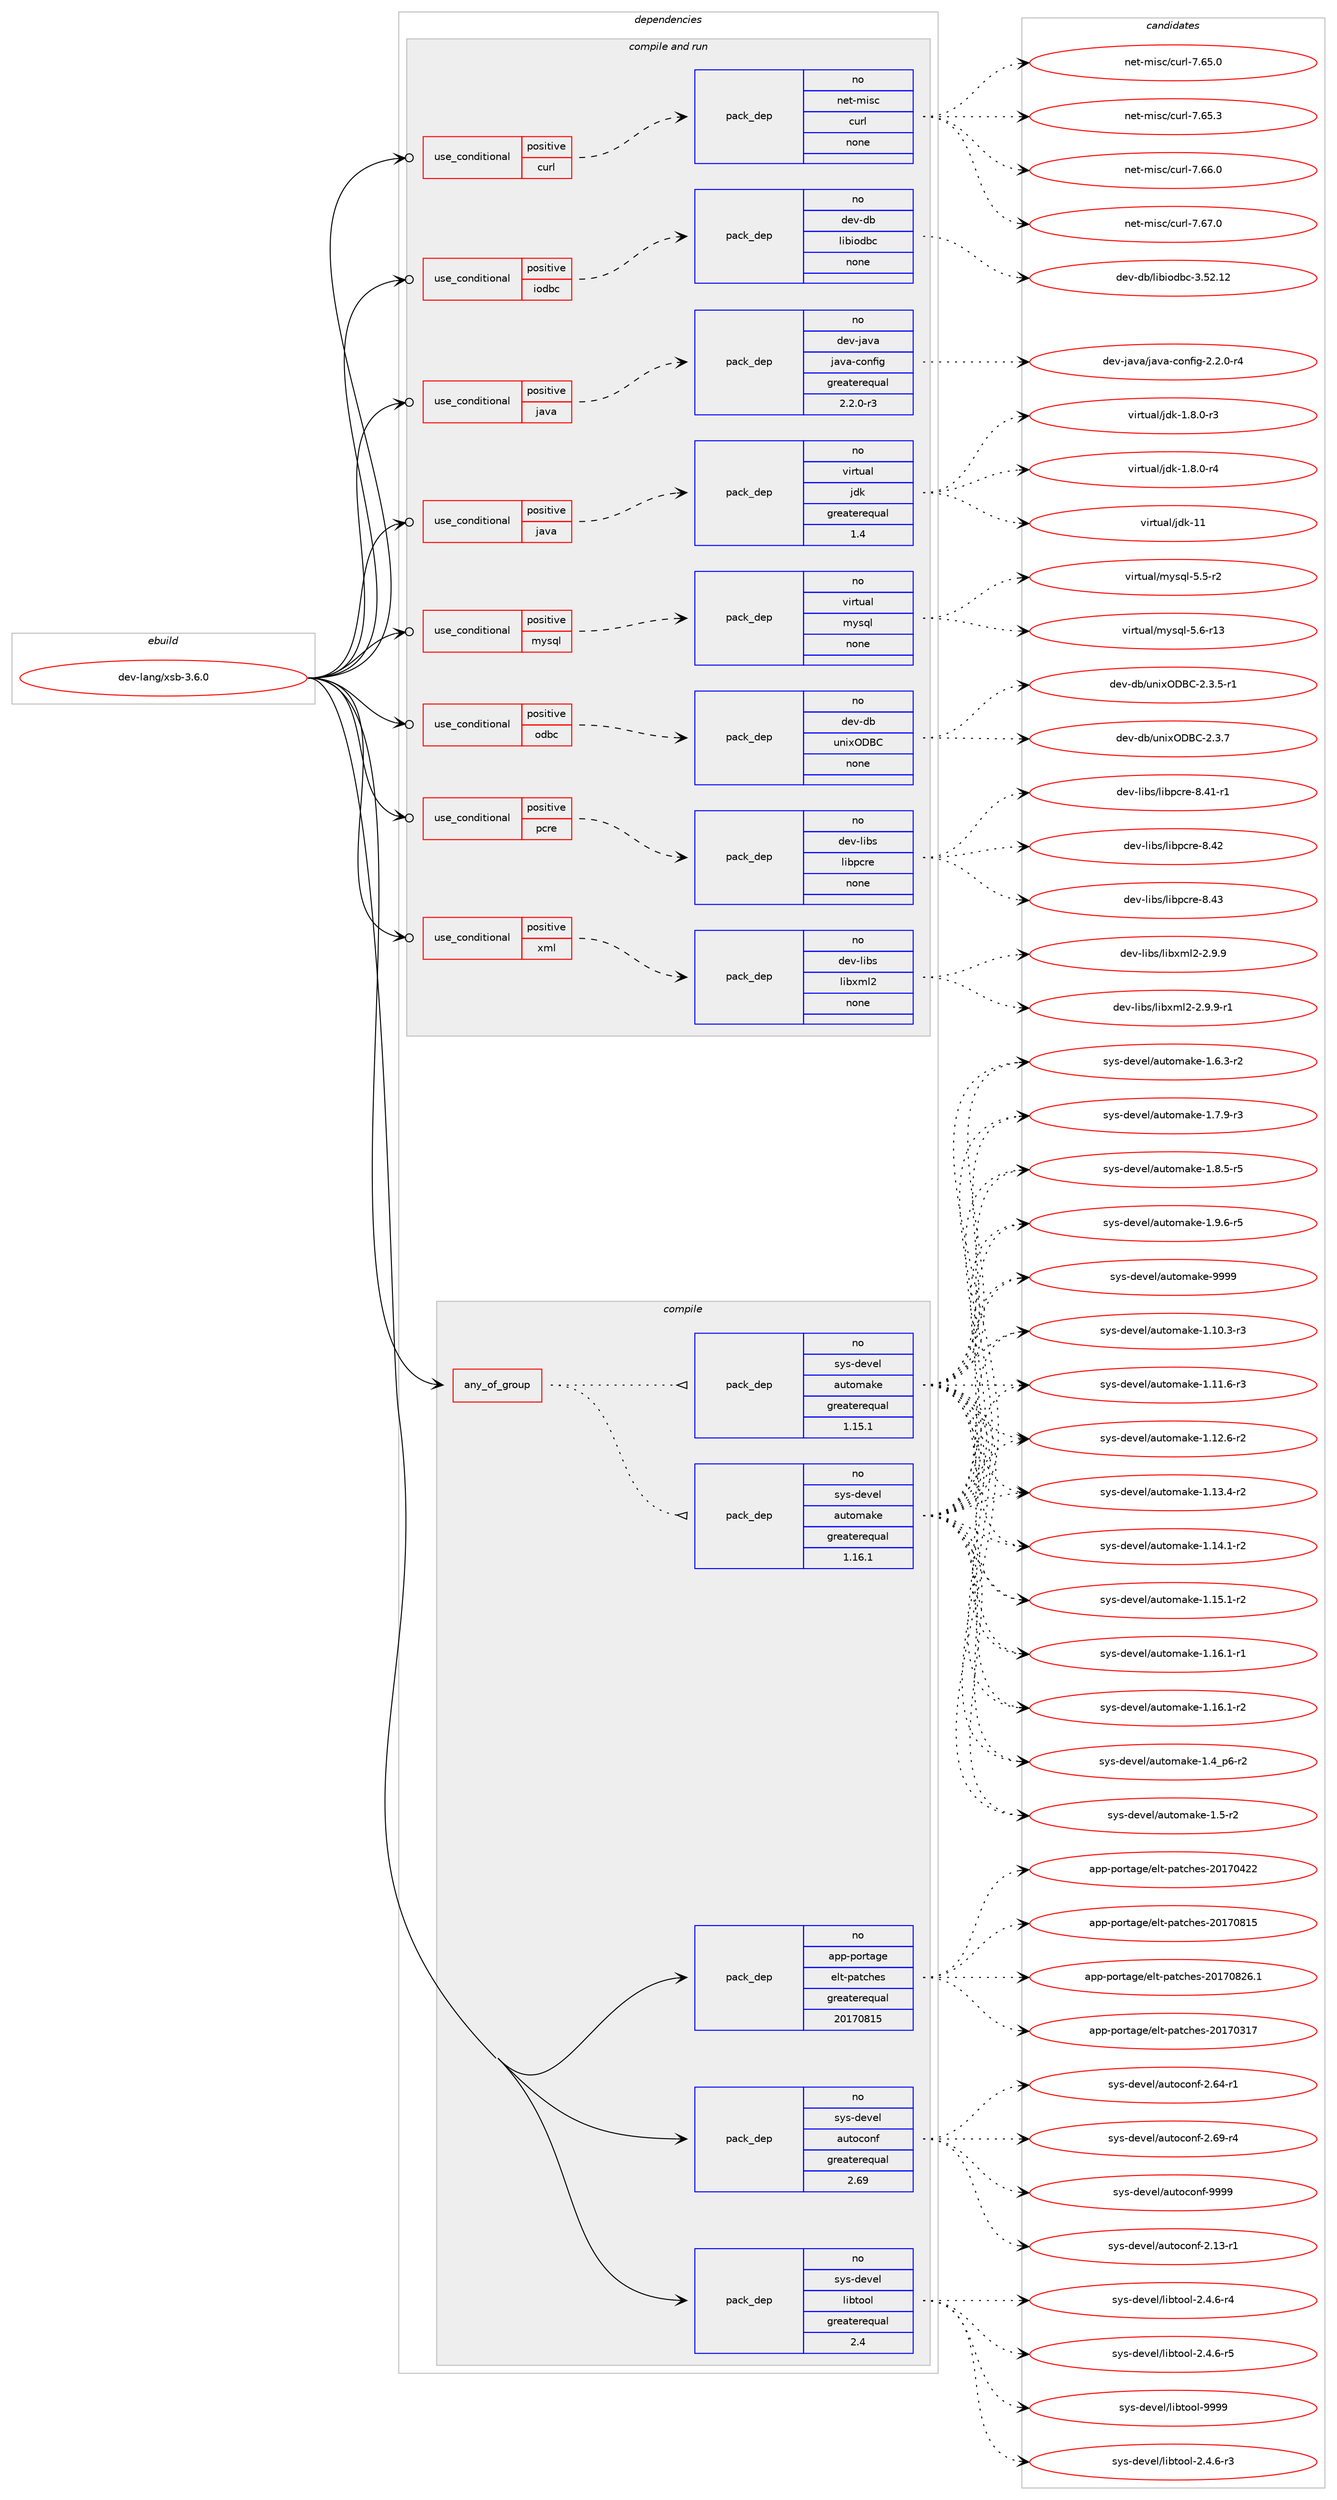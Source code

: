 digraph prolog {

# *************
# Graph options
# *************

newrank=true;
concentrate=true;
compound=true;
graph [rankdir=LR,fontname=Helvetica,fontsize=10,ranksep=1.5];#, ranksep=2.5, nodesep=0.2];
edge  [arrowhead=vee];
node  [fontname=Helvetica,fontsize=10];

# **********
# The ebuild
# **********

subgraph cluster_leftcol {
color=gray;
rank=same;
label=<<i>ebuild</i>>;
id [label="dev-lang/xsb-3.6.0", color=red, width=4, href="../dev-lang/xsb-3.6.0.svg"];
}

# ****************
# The dependencies
# ****************

subgraph cluster_midcol {
color=gray;
label=<<i>dependencies</i>>;
subgraph cluster_compile {
fillcolor="#eeeeee";
style=filled;
label=<<i>compile</i>>;
subgraph any10992 {
dependency562161 [label=<<TABLE BORDER="0" CELLBORDER="1" CELLSPACING="0" CELLPADDING="4"><TR><TD CELLPADDING="10">any_of_group</TD></TR></TABLE>>, shape=none, color=red];subgraph pack419882 {
dependency562162 [label=<<TABLE BORDER="0" CELLBORDER="1" CELLSPACING="0" CELLPADDING="4" WIDTH="220"><TR><TD ROWSPAN="6" CELLPADDING="30">pack_dep</TD></TR><TR><TD WIDTH="110">no</TD></TR><TR><TD>sys-devel</TD></TR><TR><TD>automake</TD></TR><TR><TD>greaterequal</TD></TR><TR><TD>1.16.1</TD></TR></TABLE>>, shape=none, color=blue];
}
dependency562161:e -> dependency562162:w [weight=20,style="dotted",arrowhead="oinv"];
subgraph pack419883 {
dependency562163 [label=<<TABLE BORDER="0" CELLBORDER="1" CELLSPACING="0" CELLPADDING="4" WIDTH="220"><TR><TD ROWSPAN="6" CELLPADDING="30">pack_dep</TD></TR><TR><TD WIDTH="110">no</TD></TR><TR><TD>sys-devel</TD></TR><TR><TD>automake</TD></TR><TR><TD>greaterequal</TD></TR><TR><TD>1.15.1</TD></TR></TABLE>>, shape=none, color=blue];
}
dependency562161:e -> dependency562163:w [weight=20,style="dotted",arrowhead="oinv"];
}
id:e -> dependency562161:w [weight=20,style="solid",arrowhead="vee"];
subgraph pack419884 {
dependency562164 [label=<<TABLE BORDER="0" CELLBORDER="1" CELLSPACING="0" CELLPADDING="4" WIDTH="220"><TR><TD ROWSPAN="6" CELLPADDING="30">pack_dep</TD></TR><TR><TD WIDTH="110">no</TD></TR><TR><TD>app-portage</TD></TR><TR><TD>elt-patches</TD></TR><TR><TD>greaterequal</TD></TR><TR><TD>20170815</TD></TR></TABLE>>, shape=none, color=blue];
}
id:e -> dependency562164:w [weight=20,style="solid",arrowhead="vee"];
subgraph pack419885 {
dependency562165 [label=<<TABLE BORDER="0" CELLBORDER="1" CELLSPACING="0" CELLPADDING="4" WIDTH="220"><TR><TD ROWSPAN="6" CELLPADDING="30">pack_dep</TD></TR><TR><TD WIDTH="110">no</TD></TR><TR><TD>sys-devel</TD></TR><TR><TD>autoconf</TD></TR><TR><TD>greaterequal</TD></TR><TR><TD>2.69</TD></TR></TABLE>>, shape=none, color=blue];
}
id:e -> dependency562165:w [weight=20,style="solid",arrowhead="vee"];
subgraph pack419886 {
dependency562166 [label=<<TABLE BORDER="0" CELLBORDER="1" CELLSPACING="0" CELLPADDING="4" WIDTH="220"><TR><TD ROWSPAN="6" CELLPADDING="30">pack_dep</TD></TR><TR><TD WIDTH="110">no</TD></TR><TR><TD>sys-devel</TD></TR><TR><TD>libtool</TD></TR><TR><TD>greaterequal</TD></TR><TR><TD>2.4</TD></TR></TABLE>>, shape=none, color=blue];
}
id:e -> dependency562166:w [weight=20,style="solid",arrowhead="vee"];
}
subgraph cluster_compileandrun {
fillcolor="#eeeeee";
style=filled;
label=<<i>compile and run</i>>;
subgraph cond130930 {
dependency562167 [label=<<TABLE BORDER="0" CELLBORDER="1" CELLSPACING="0" CELLPADDING="4"><TR><TD ROWSPAN="3" CELLPADDING="10">use_conditional</TD></TR><TR><TD>positive</TD></TR><TR><TD>curl</TD></TR></TABLE>>, shape=none, color=red];
subgraph pack419887 {
dependency562168 [label=<<TABLE BORDER="0" CELLBORDER="1" CELLSPACING="0" CELLPADDING="4" WIDTH="220"><TR><TD ROWSPAN="6" CELLPADDING="30">pack_dep</TD></TR><TR><TD WIDTH="110">no</TD></TR><TR><TD>net-misc</TD></TR><TR><TD>curl</TD></TR><TR><TD>none</TD></TR><TR><TD></TD></TR></TABLE>>, shape=none, color=blue];
}
dependency562167:e -> dependency562168:w [weight=20,style="dashed",arrowhead="vee"];
}
id:e -> dependency562167:w [weight=20,style="solid",arrowhead="odotvee"];
subgraph cond130931 {
dependency562169 [label=<<TABLE BORDER="0" CELLBORDER="1" CELLSPACING="0" CELLPADDING="4"><TR><TD ROWSPAN="3" CELLPADDING="10">use_conditional</TD></TR><TR><TD>positive</TD></TR><TR><TD>iodbc</TD></TR></TABLE>>, shape=none, color=red];
subgraph pack419888 {
dependency562170 [label=<<TABLE BORDER="0" CELLBORDER="1" CELLSPACING="0" CELLPADDING="4" WIDTH="220"><TR><TD ROWSPAN="6" CELLPADDING="30">pack_dep</TD></TR><TR><TD WIDTH="110">no</TD></TR><TR><TD>dev-db</TD></TR><TR><TD>libiodbc</TD></TR><TR><TD>none</TD></TR><TR><TD></TD></TR></TABLE>>, shape=none, color=blue];
}
dependency562169:e -> dependency562170:w [weight=20,style="dashed",arrowhead="vee"];
}
id:e -> dependency562169:w [weight=20,style="solid",arrowhead="odotvee"];
subgraph cond130932 {
dependency562171 [label=<<TABLE BORDER="0" CELLBORDER="1" CELLSPACING="0" CELLPADDING="4"><TR><TD ROWSPAN="3" CELLPADDING="10">use_conditional</TD></TR><TR><TD>positive</TD></TR><TR><TD>java</TD></TR></TABLE>>, shape=none, color=red];
subgraph pack419889 {
dependency562172 [label=<<TABLE BORDER="0" CELLBORDER="1" CELLSPACING="0" CELLPADDING="4" WIDTH="220"><TR><TD ROWSPAN="6" CELLPADDING="30">pack_dep</TD></TR><TR><TD WIDTH="110">no</TD></TR><TR><TD>dev-java</TD></TR><TR><TD>java-config</TD></TR><TR><TD>greaterequal</TD></TR><TR><TD>2.2.0-r3</TD></TR></TABLE>>, shape=none, color=blue];
}
dependency562171:e -> dependency562172:w [weight=20,style="dashed",arrowhead="vee"];
}
id:e -> dependency562171:w [weight=20,style="solid",arrowhead="odotvee"];
subgraph cond130933 {
dependency562173 [label=<<TABLE BORDER="0" CELLBORDER="1" CELLSPACING="0" CELLPADDING="4"><TR><TD ROWSPAN="3" CELLPADDING="10">use_conditional</TD></TR><TR><TD>positive</TD></TR><TR><TD>java</TD></TR></TABLE>>, shape=none, color=red];
subgraph pack419890 {
dependency562174 [label=<<TABLE BORDER="0" CELLBORDER="1" CELLSPACING="0" CELLPADDING="4" WIDTH="220"><TR><TD ROWSPAN="6" CELLPADDING="30">pack_dep</TD></TR><TR><TD WIDTH="110">no</TD></TR><TR><TD>virtual</TD></TR><TR><TD>jdk</TD></TR><TR><TD>greaterequal</TD></TR><TR><TD>1.4</TD></TR></TABLE>>, shape=none, color=blue];
}
dependency562173:e -> dependency562174:w [weight=20,style="dashed",arrowhead="vee"];
}
id:e -> dependency562173:w [weight=20,style="solid",arrowhead="odotvee"];
subgraph cond130934 {
dependency562175 [label=<<TABLE BORDER="0" CELLBORDER="1" CELLSPACING="0" CELLPADDING="4"><TR><TD ROWSPAN="3" CELLPADDING="10">use_conditional</TD></TR><TR><TD>positive</TD></TR><TR><TD>mysql</TD></TR></TABLE>>, shape=none, color=red];
subgraph pack419891 {
dependency562176 [label=<<TABLE BORDER="0" CELLBORDER="1" CELLSPACING="0" CELLPADDING="4" WIDTH="220"><TR><TD ROWSPAN="6" CELLPADDING="30">pack_dep</TD></TR><TR><TD WIDTH="110">no</TD></TR><TR><TD>virtual</TD></TR><TR><TD>mysql</TD></TR><TR><TD>none</TD></TR><TR><TD></TD></TR></TABLE>>, shape=none, color=blue];
}
dependency562175:e -> dependency562176:w [weight=20,style="dashed",arrowhead="vee"];
}
id:e -> dependency562175:w [weight=20,style="solid",arrowhead="odotvee"];
subgraph cond130935 {
dependency562177 [label=<<TABLE BORDER="0" CELLBORDER="1" CELLSPACING="0" CELLPADDING="4"><TR><TD ROWSPAN="3" CELLPADDING="10">use_conditional</TD></TR><TR><TD>positive</TD></TR><TR><TD>odbc</TD></TR></TABLE>>, shape=none, color=red];
subgraph pack419892 {
dependency562178 [label=<<TABLE BORDER="0" CELLBORDER="1" CELLSPACING="0" CELLPADDING="4" WIDTH="220"><TR><TD ROWSPAN="6" CELLPADDING="30">pack_dep</TD></TR><TR><TD WIDTH="110">no</TD></TR><TR><TD>dev-db</TD></TR><TR><TD>unixODBC</TD></TR><TR><TD>none</TD></TR><TR><TD></TD></TR></TABLE>>, shape=none, color=blue];
}
dependency562177:e -> dependency562178:w [weight=20,style="dashed",arrowhead="vee"];
}
id:e -> dependency562177:w [weight=20,style="solid",arrowhead="odotvee"];
subgraph cond130936 {
dependency562179 [label=<<TABLE BORDER="0" CELLBORDER="1" CELLSPACING="0" CELLPADDING="4"><TR><TD ROWSPAN="3" CELLPADDING="10">use_conditional</TD></TR><TR><TD>positive</TD></TR><TR><TD>pcre</TD></TR></TABLE>>, shape=none, color=red];
subgraph pack419893 {
dependency562180 [label=<<TABLE BORDER="0" CELLBORDER="1" CELLSPACING="0" CELLPADDING="4" WIDTH="220"><TR><TD ROWSPAN="6" CELLPADDING="30">pack_dep</TD></TR><TR><TD WIDTH="110">no</TD></TR><TR><TD>dev-libs</TD></TR><TR><TD>libpcre</TD></TR><TR><TD>none</TD></TR><TR><TD></TD></TR></TABLE>>, shape=none, color=blue];
}
dependency562179:e -> dependency562180:w [weight=20,style="dashed",arrowhead="vee"];
}
id:e -> dependency562179:w [weight=20,style="solid",arrowhead="odotvee"];
subgraph cond130937 {
dependency562181 [label=<<TABLE BORDER="0" CELLBORDER="1" CELLSPACING="0" CELLPADDING="4"><TR><TD ROWSPAN="3" CELLPADDING="10">use_conditional</TD></TR><TR><TD>positive</TD></TR><TR><TD>xml</TD></TR></TABLE>>, shape=none, color=red];
subgraph pack419894 {
dependency562182 [label=<<TABLE BORDER="0" CELLBORDER="1" CELLSPACING="0" CELLPADDING="4" WIDTH="220"><TR><TD ROWSPAN="6" CELLPADDING="30">pack_dep</TD></TR><TR><TD WIDTH="110">no</TD></TR><TR><TD>dev-libs</TD></TR><TR><TD>libxml2</TD></TR><TR><TD>none</TD></TR><TR><TD></TD></TR></TABLE>>, shape=none, color=blue];
}
dependency562181:e -> dependency562182:w [weight=20,style="dashed",arrowhead="vee"];
}
id:e -> dependency562181:w [weight=20,style="solid",arrowhead="odotvee"];
}
subgraph cluster_run {
fillcolor="#eeeeee";
style=filled;
label=<<i>run</i>>;
}
}

# **************
# The candidates
# **************

subgraph cluster_choices {
rank=same;
color=gray;
label=<<i>candidates</i>>;

subgraph choice419882 {
color=black;
nodesep=1;
choice11512111545100101118101108479711711611110997107101454946494846514511451 [label="sys-devel/automake-1.10.3-r3", color=red, width=4,href="../sys-devel/automake-1.10.3-r3.svg"];
choice11512111545100101118101108479711711611110997107101454946494946544511451 [label="sys-devel/automake-1.11.6-r3", color=red, width=4,href="../sys-devel/automake-1.11.6-r3.svg"];
choice11512111545100101118101108479711711611110997107101454946495046544511450 [label="sys-devel/automake-1.12.6-r2", color=red, width=4,href="../sys-devel/automake-1.12.6-r2.svg"];
choice11512111545100101118101108479711711611110997107101454946495146524511450 [label="sys-devel/automake-1.13.4-r2", color=red, width=4,href="../sys-devel/automake-1.13.4-r2.svg"];
choice11512111545100101118101108479711711611110997107101454946495246494511450 [label="sys-devel/automake-1.14.1-r2", color=red, width=4,href="../sys-devel/automake-1.14.1-r2.svg"];
choice11512111545100101118101108479711711611110997107101454946495346494511450 [label="sys-devel/automake-1.15.1-r2", color=red, width=4,href="../sys-devel/automake-1.15.1-r2.svg"];
choice11512111545100101118101108479711711611110997107101454946495446494511449 [label="sys-devel/automake-1.16.1-r1", color=red, width=4,href="../sys-devel/automake-1.16.1-r1.svg"];
choice11512111545100101118101108479711711611110997107101454946495446494511450 [label="sys-devel/automake-1.16.1-r2", color=red, width=4,href="../sys-devel/automake-1.16.1-r2.svg"];
choice115121115451001011181011084797117116111109971071014549465295112544511450 [label="sys-devel/automake-1.4_p6-r2", color=red, width=4,href="../sys-devel/automake-1.4_p6-r2.svg"];
choice11512111545100101118101108479711711611110997107101454946534511450 [label="sys-devel/automake-1.5-r2", color=red, width=4,href="../sys-devel/automake-1.5-r2.svg"];
choice115121115451001011181011084797117116111109971071014549465446514511450 [label="sys-devel/automake-1.6.3-r2", color=red, width=4,href="../sys-devel/automake-1.6.3-r2.svg"];
choice115121115451001011181011084797117116111109971071014549465546574511451 [label="sys-devel/automake-1.7.9-r3", color=red, width=4,href="../sys-devel/automake-1.7.9-r3.svg"];
choice115121115451001011181011084797117116111109971071014549465646534511453 [label="sys-devel/automake-1.8.5-r5", color=red, width=4,href="../sys-devel/automake-1.8.5-r5.svg"];
choice115121115451001011181011084797117116111109971071014549465746544511453 [label="sys-devel/automake-1.9.6-r5", color=red, width=4,href="../sys-devel/automake-1.9.6-r5.svg"];
choice115121115451001011181011084797117116111109971071014557575757 [label="sys-devel/automake-9999", color=red, width=4,href="../sys-devel/automake-9999.svg"];
dependency562162:e -> choice11512111545100101118101108479711711611110997107101454946494846514511451:w [style=dotted,weight="100"];
dependency562162:e -> choice11512111545100101118101108479711711611110997107101454946494946544511451:w [style=dotted,weight="100"];
dependency562162:e -> choice11512111545100101118101108479711711611110997107101454946495046544511450:w [style=dotted,weight="100"];
dependency562162:e -> choice11512111545100101118101108479711711611110997107101454946495146524511450:w [style=dotted,weight="100"];
dependency562162:e -> choice11512111545100101118101108479711711611110997107101454946495246494511450:w [style=dotted,weight="100"];
dependency562162:e -> choice11512111545100101118101108479711711611110997107101454946495346494511450:w [style=dotted,weight="100"];
dependency562162:e -> choice11512111545100101118101108479711711611110997107101454946495446494511449:w [style=dotted,weight="100"];
dependency562162:e -> choice11512111545100101118101108479711711611110997107101454946495446494511450:w [style=dotted,weight="100"];
dependency562162:e -> choice115121115451001011181011084797117116111109971071014549465295112544511450:w [style=dotted,weight="100"];
dependency562162:e -> choice11512111545100101118101108479711711611110997107101454946534511450:w [style=dotted,weight="100"];
dependency562162:e -> choice115121115451001011181011084797117116111109971071014549465446514511450:w [style=dotted,weight="100"];
dependency562162:e -> choice115121115451001011181011084797117116111109971071014549465546574511451:w [style=dotted,weight="100"];
dependency562162:e -> choice115121115451001011181011084797117116111109971071014549465646534511453:w [style=dotted,weight="100"];
dependency562162:e -> choice115121115451001011181011084797117116111109971071014549465746544511453:w [style=dotted,weight="100"];
dependency562162:e -> choice115121115451001011181011084797117116111109971071014557575757:w [style=dotted,weight="100"];
}
subgraph choice419883 {
color=black;
nodesep=1;
choice11512111545100101118101108479711711611110997107101454946494846514511451 [label="sys-devel/automake-1.10.3-r3", color=red, width=4,href="../sys-devel/automake-1.10.3-r3.svg"];
choice11512111545100101118101108479711711611110997107101454946494946544511451 [label="sys-devel/automake-1.11.6-r3", color=red, width=4,href="../sys-devel/automake-1.11.6-r3.svg"];
choice11512111545100101118101108479711711611110997107101454946495046544511450 [label="sys-devel/automake-1.12.6-r2", color=red, width=4,href="../sys-devel/automake-1.12.6-r2.svg"];
choice11512111545100101118101108479711711611110997107101454946495146524511450 [label="sys-devel/automake-1.13.4-r2", color=red, width=4,href="../sys-devel/automake-1.13.4-r2.svg"];
choice11512111545100101118101108479711711611110997107101454946495246494511450 [label="sys-devel/automake-1.14.1-r2", color=red, width=4,href="../sys-devel/automake-1.14.1-r2.svg"];
choice11512111545100101118101108479711711611110997107101454946495346494511450 [label="sys-devel/automake-1.15.1-r2", color=red, width=4,href="../sys-devel/automake-1.15.1-r2.svg"];
choice11512111545100101118101108479711711611110997107101454946495446494511449 [label="sys-devel/automake-1.16.1-r1", color=red, width=4,href="../sys-devel/automake-1.16.1-r1.svg"];
choice11512111545100101118101108479711711611110997107101454946495446494511450 [label="sys-devel/automake-1.16.1-r2", color=red, width=4,href="../sys-devel/automake-1.16.1-r2.svg"];
choice115121115451001011181011084797117116111109971071014549465295112544511450 [label="sys-devel/automake-1.4_p6-r2", color=red, width=4,href="../sys-devel/automake-1.4_p6-r2.svg"];
choice11512111545100101118101108479711711611110997107101454946534511450 [label="sys-devel/automake-1.5-r2", color=red, width=4,href="../sys-devel/automake-1.5-r2.svg"];
choice115121115451001011181011084797117116111109971071014549465446514511450 [label="sys-devel/automake-1.6.3-r2", color=red, width=4,href="../sys-devel/automake-1.6.3-r2.svg"];
choice115121115451001011181011084797117116111109971071014549465546574511451 [label="sys-devel/automake-1.7.9-r3", color=red, width=4,href="../sys-devel/automake-1.7.9-r3.svg"];
choice115121115451001011181011084797117116111109971071014549465646534511453 [label="sys-devel/automake-1.8.5-r5", color=red, width=4,href="../sys-devel/automake-1.8.5-r5.svg"];
choice115121115451001011181011084797117116111109971071014549465746544511453 [label="sys-devel/automake-1.9.6-r5", color=red, width=4,href="../sys-devel/automake-1.9.6-r5.svg"];
choice115121115451001011181011084797117116111109971071014557575757 [label="sys-devel/automake-9999", color=red, width=4,href="../sys-devel/automake-9999.svg"];
dependency562163:e -> choice11512111545100101118101108479711711611110997107101454946494846514511451:w [style=dotted,weight="100"];
dependency562163:e -> choice11512111545100101118101108479711711611110997107101454946494946544511451:w [style=dotted,weight="100"];
dependency562163:e -> choice11512111545100101118101108479711711611110997107101454946495046544511450:w [style=dotted,weight="100"];
dependency562163:e -> choice11512111545100101118101108479711711611110997107101454946495146524511450:w [style=dotted,weight="100"];
dependency562163:e -> choice11512111545100101118101108479711711611110997107101454946495246494511450:w [style=dotted,weight="100"];
dependency562163:e -> choice11512111545100101118101108479711711611110997107101454946495346494511450:w [style=dotted,weight="100"];
dependency562163:e -> choice11512111545100101118101108479711711611110997107101454946495446494511449:w [style=dotted,weight="100"];
dependency562163:e -> choice11512111545100101118101108479711711611110997107101454946495446494511450:w [style=dotted,weight="100"];
dependency562163:e -> choice115121115451001011181011084797117116111109971071014549465295112544511450:w [style=dotted,weight="100"];
dependency562163:e -> choice11512111545100101118101108479711711611110997107101454946534511450:w [style=dotted,weight="100"];
dependency562163:e -> choice115121115451001011181011084797117116111109971071014549465446514511450:w [style=dotted,weight="100"];
dependency562163:e -> choice115121115451001011181011084797117116111109971071014549465546574511451:w [style=dotted,weight="100"];
dependency562163:e -> choice115121115451001011181011084797117116111109971071014549465646534511453:w [style=dotted,weight="100"];
dependency562163:e -> choice115121115451001011181011084797117116111109971071014549465746544511453:w [style=dotted,weight="100"];
dependency562163:e -> choice115121115451001011181011084797117116111109971071014557575757:w [style=dotted,weight="100"];
}
subgraph choice419884 {
color=black;
nodesep=1;
choice97112112451121111141169710310147101108116451129711699104101115455048495548514955 [label="app-portage/elt-patches-20170317", color=red, width=4,href="../app-portage/elt-patches-20170317.svg"];
choice97112112451121111141169710310147101108116451129711699104101115455048495548525050 [label="app-portage/elt-patches-20170422", color=red, width=4,href="../app-portage/elt-patches-20170422.svg"];
choice97112112451121111141169710310147101108116451129711699104101115455048495548564953 [label="app-portage/elt-patches-20170815", color=red, width=4,href="../app-portage/elt-patches-20170815.svg"];
choice971121124511211111411697103101471011081164511297116991041011154550484955485650544649 [label="app-portage/elt-patches-20170826.1", color=red, width=4,href="../app-portage/elt-patches-20170826.1.svg"];
dependency562164:e -> choice97112112451121111141169710310147101108116451129711699104101115455048495548514955:w [style=dotted,weight="100"];
dependency562164:e -> choice97112112451121111141169710310147101108116451129711699104101115455048495548525050:w [style=dotted,weight="100"];
dependency562164:e -> choice97112112451121111141169710310147101108116451129711699104101115455048495548564953:w [style=dotted,weight="100"];
dependency562164:e -> choice971121124511211111411697103101471011081164511297116991041011154550484955485650544649:w [style=dotted,weight="100"];
}
subgraph choice419885 {
color=black;
nodesep=1;
choice1151211154510010111810110847971171161119911111010245504649514511449 [label="sys-devel/autoconf-2.13-r1", color=red, width=4,href="../sys-devel/autoconf-2.13-r1.svg"];
choice1151211154510010111810110847971171161119911111010245504654524511449 [label="sys-devel/autoconf-2.64-r1", color=red, width=4,href="../sys-devel/autoconf-2.64-r1.svg"];
choice1151211154510010111810110847971171161119911111010245504654574511452 [label="sys-devel/autoconf-2.69-r4", color=red, width=4,href="../sys-devel/autoconf-2.69-r4.svg"];
choice115121115451001011181011084797117116111991111101024557575757 [label="sys-devel/autoconf-9999", color=red, width=4,href="../sys-devel/autoconf-9999.svg"];
dependency562165:e -> choice1151211154510010111810110847971171161119911111010245504649514511449:w [style=dotted,weight="100"];
dependency562165:e -> choice1151211154510010111810110847971171161119911111010245504654524511449:w [style=dotted,weight="100"];
dependency562165:e -> choice1151211154510010111810110847971171161119911111010245504654574511452:w [style=dotted,weight="100"];
dependency562165:e -> choice115121115451001011181011084797117116111991111101024557575757:w [style=dotted,weight="100"];
}
subgraph choice419886 {
color=black;
nodesep=1;
choice1151211154510010111810110847108105981161111111084550465246544511451 [label="sys-devel/libtool-2.4.6-r3", color=red, width=4,href="../sys-devel/libtool-2.4.6-r3.svg"];
choice1151211154510010111810110847108105981161111111084550465246544511452 [label="sys-devel/libtool-2.4.6-r4", color=red, width=4,href="../sys-devel/libtool-2.4.6-r4.svg"];
choice1151211154510010111810110847108105981161111111084550465246544511453 [label="sys-devel/libtool-2.4.6-r5", color=red, width=4,href="../sys-devel/libtool-2.4.6-r5.svg"];
choice1151211154510010111810110847108105981161111111084557575757 [label="sys-devel/libtool-9999", color=red, width=4,href="../sys-devel/libtool-9999.svg"];
dependency562166:e -> choice1151211154510010111810110847108105981161111111084550465246544511451:w [style=dotted,weight="100"];
dependency562166:e -> choice1151211154510010111810110847108105981161111111084550465246544511452:w [style=dotted,weight="100"];
dependency562166:e -> choice1151211154510010111810110847108105981161111111084550465246544511453:w [style=dotted,weight="100"];
dependency562166:e -> choice1151211154510010111810110847108105981161111111084557575757:w [style=dotted,weight="100"];
}
subgraph choice419887 {
color=black;
nodesep=1;
choice1101011164510910511599479911711410845554654534648 [label="net-misc/curl-7.65.0", color=red, width=4,href="../net-misc/curl-7.65.0.svg"];
choice1101011164510910511599479911711410845554654534651 [label="net-misc/curl-7.65.3", color=red, width=4,href="../net-misc/curl-7.65.3.svg"];
choice1101011164510910511599479911711410845554654544648 [label="net-misc/curl-7.66.0", color=red, width=4,href="../net-misc/curl-7.66.0.svg"];
choice1101011164510910511599479911711410845554654554648 [label="net-misc/curl-7.67.0", color=red, width=4,href="../net-misc/curl-7.67.0.svg"];
dependency562168:e -> choice1101011164510910511599479911711410845554654534648:w [style=dotted,weight="100"];
dependency562168:e -> choice1101011164510910511599479911711410845554654534651:w [style=dotted,weight="100"];
dependency562168:e -> choice1101011164510910511599479911711410845554654544648:w [style=dotted,weight="100"];
dependency562168:e -> choice1101011164510910511599479911711410845554654554648:w [style=dotted,weight="100"];
}
subgraph choice419888 {
color=black;
nodesep=1;
choice1001011184510098471081059810511110098994551465350464950 [label="dev-db/libiodbc-3.52.12", color=red, width=4,href="../dev-db/libiodbc-3.52.12.svg"];
dependency562170:e -> choice1001011184510098471081059810511110098994551465350464950:w [style=dotted,weight="100"];
}
subgraph choice419889 {
color=black;
nodesep=1;
choice10010111845106971189747106971189745991111101021051034550465046484511452 [label="dev-java/java-config-2.2.0-r4", color=red, width=4,href="../dev-java/java-config-2.2.0-r4.svg"];
dependency562172:e -> choice10010111845106971189747106971189745991111101021051034550465046484511452:w [style=dotted,weight="100"];
}
subgraph choice419890 {
color=black;
nodesep=1;
choice11810511411611797108471061001074549465646484511451 [label="virtual/jdk-1.8.0-r3", color=red, width=4,href="../virtual/jdk-1.8.0-r3.svg"];
choice11810511411611797108471061001074549465646484511452 [label="virtual/jdk-1.8.0-r4", color=red, width=4,href="../virtual/jdk-1.8.0-r4.svg"];
choice1181051141161179710847106100107454949 [label="virtual/jdk-11", color=red, width=4,href="../virtual/jdk-11.svg"];
dependency562174:e -> choice11810511411611797108471061001074549465646484511451:w [style=dotted,weight="100"];
dependency562174:e -> choice11810511411611797108471061001074549465646484511452:w [style=dotted,weight="100"];
dependency562174:e -> choice1181051141161179710847106100107454949:w [style=dotted,weight="100"];
}
subgraph choice419891 {
color=black;
nodesep=1;
choice1181051141161179710847109121115113108455346534511450 [label="virtual/mysql-5.5-r2", color=red, width=4,href="../virtual/mysql-5.5-r2.svg"];
choice118105114116117971084710912111511310845534654451144951 [label="virtual/mysql-5.6-r13", color=red, width=4,href="../virtual/mysql-5.6-r13.svg"];
dependency562176:e -> choice1181051141161179710847109121115113108455346534511450:w [style=dotted,weight="100"];
dependency562176:e -> choice118105114116117971084710912111511310845534654451144951:w [style=dotted,weight="100"];
}
subgraph choice419892 {
color=black;
nodesep=1;
choice100101118451009847117110105120796866674550465146534511449 [label="dev-db/unixODBC-2.3.5-r1", color=red, width=4,href="../dev-db/unixODBC-2.3.5-r1.svg"];
choice10010111845100984711711010512079686667455046514655 [label="dev-db/unixODBC-2.3.7", color=red, width=4,href="../dev-db/unixODBC-2.3.7.svg"];
dependency562178:e -> choice100101118451009847117110105120796866674550465146534511449:w [style=dotted,weight="100"];
dependency562178:e -> choice10010111845100984711711010512079686667455046514655:w [style=dotted,weight="100"];
}
subgraph choice419893 {
color=black;
nodesep=1;
choice100101118451081059811547108105981129911410145564652494511449 [label="dev-libs/libpcre-8.41-r1", color=red, width=4,href="../dev-libs/libpcre-8.41-r1.svg"];
choice10010111845108105981154710810598112991141014556465250 [label="dev-libs/libpcre-8.42", color=red, width=4,href="../dev-libs/libpcre-8.42.svg"];
choice10010111845108105981154710810598112991141014556465251 [label="dev-libs/libpcre-8.43", color=red, width=4,href="../dev-libs/libpcre-8.43.svg"];
dependency562180:e -> choice100101118451081059811547108105981129911410145564652494511449:w [style=dotted,weight="100"];
dependency562180:e -> choice10010111845108105981154710810598112991141014556465250:w [style=dotted,weight="100"];
dependency562180:e -> choice10010111845108105981154710810598112991141014556465251:w [style=dotted,weight="100"];
}
subgraph choice419894 {
color=black;
nodesep=1;
choice1001011184510810598115471081059812010910850455046574657 [label="dev-libs/libxml2-2.9.9", color=red, width=4,href="../dev-libs/libxml2-2.9.9.svg"];
choice10010111845108105981154710810598120109108504550465746574511449 [label="dev-libs/libxml2-2.9.9-r1", color=red, width=4,href="../dev-libs/libxml2-2.9.9-r1.svg"];
dependency562182:e -> choice1001011184510810598115471081059812010910850455046574657:w [style=dotted,weight="100"];
dependency562182:e -> choice10010111845108105981154710810598120109108504550465746574511449:w [style=dotted,weight="100"];
}
}

}
